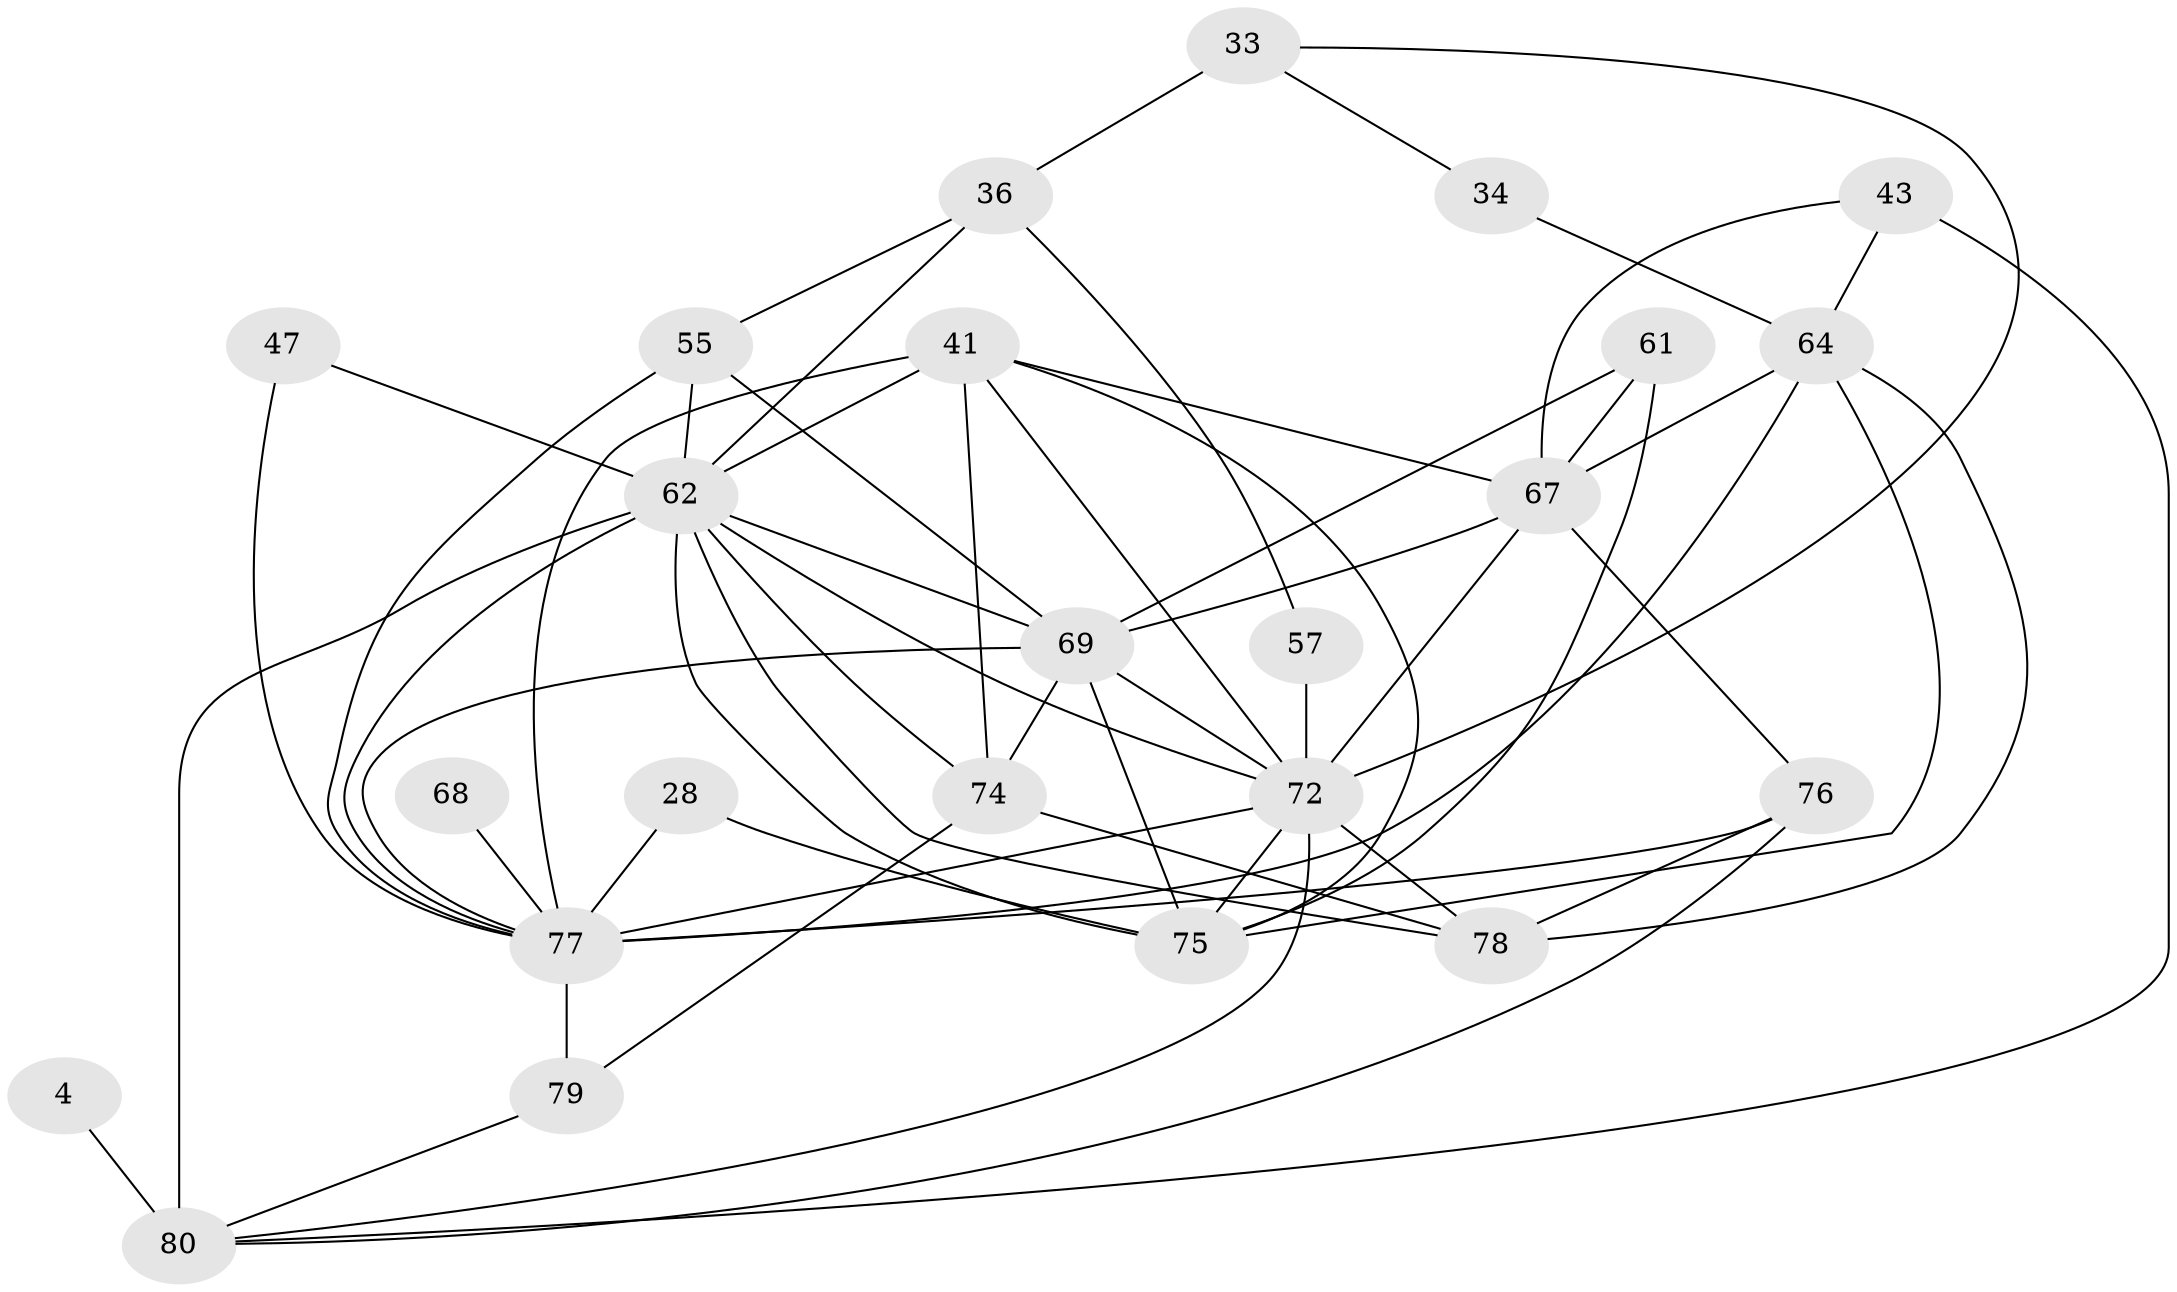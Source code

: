 // original degree distribution, {5: 0.1875, 4: 0.225, 2: 0.1625, 6: 0.075, 3: 0.275, 9: 0.0125, 7: 0.05, 8: 0.0125}
// Generated by graph-tools (version 1.1) at 2025/53/03/04/25 21:53:03]
// undirected, 24 vertices, 58 edges
graph export_dot {
graph [start="1"]
  node [color=gray90,style=filled];
  4;
  28;
  33;
  34;
  36 [super="+31"];
  41 [super="+2+39+32"];
  43 [super="+38"];
  47;
  55 [super="+54+20"];
  57;
  61 [super="+58"];
  62 [super="+35+59+56"];
  64 [super="+45"];
  67 [super="+15+1+48+49"];
  68;
  69 [super="+50+44+65"];
  72 [super="+60+52+71+63+51"];
  74 [super="+5"];
  75 [super="+14+29"];
  76 [super="+73"];
  77 [super="+10+17+23"];
  78 [super="+42"];
  79 [super="+40"];
  80 [super="+70+26+66"];
  4 -- 80 [weight=2];
  28 -- 75;
  28 -- 77;
  33 -- 34;
  33 -- 36 [weight=2];
  33 -- 72;
  34 -- 64;
  36 -- 57;
  36 -- 55 [weight=2];
  36 -- 62;
  41 -- 75;
  41 -- 62 [weight=2];
  41 -- 72 [weight=2];
  41 -- 77 [weight=6];
  41 -- 67 [weight=4];
  41 -- 74 [weight=2];
  43 -- 64;
  43 -- 67;
  43 -- 80 [weight=2];
  47 -- 62;
  47 -- 77;
  55 -- 77;
  55 -- 62 [weight=2];
  55 -- 69;
  57 -- 72;
  61 -- 75 [weight=3];
  61 -- 67;
  61 -- 69;
  62 -- 74 [weight=3];
  62 -- 80 [weight=7];
  62 -- 69;
  62 -- 75 [weight=2];
  62 -- 77 [weight=2];
  62 -- 72;
  62 -- 78;
  64 -- 78 [weight=3];
  64 -- 67 [weight=2];
  64 -- 75;
  64 -- 77 [weight=4];
  67 -- 72 [weight=5];
  67 -- 76;
  67 -- 69 [weight=2];
  68 -- 77 [weight=2];
  69 -- 72 [weight=2];
  69 -- 75;
  69 -- 77;
  69 -- 74;
  72 -- 75;
  72 -- 77;
  72 -- 80 [weight=2];
  72 -- 78;
  74 -- 79;
  74 -- 78 [weight=2];
  76 -- 77;
  76 -- 80;
  76 -- 78;
  77 -- 79 [weight=2];
  79 -- 80 [weight=2];
}
